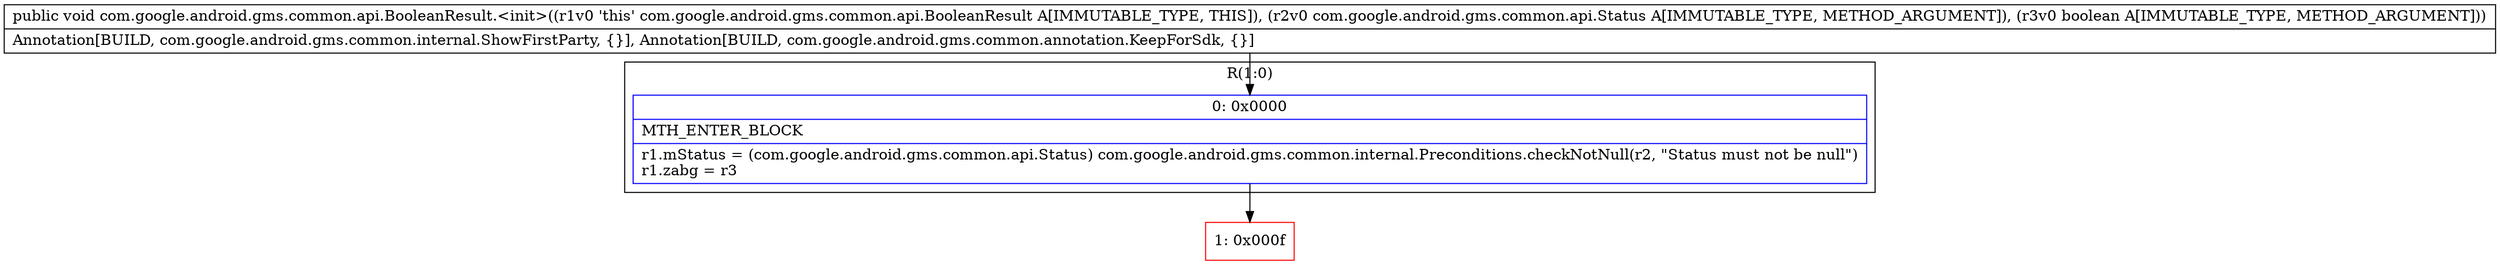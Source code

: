 digraph "CFG forcom.google.android.gms.common.api.BooleanResult.\<init\>(Lcom\/google\/android\/gms\/common\/api\/Status;Z)V" {
subgraph cluster_Region_1149995087 {
label = "R(1:0)";
node [shape=record,color=blue];
Node_0 [shape=record,label="{0\:\ 0x0000|MTH_ENTER_BLOCK\l|r1.mStatus = (com.google.android.gms.common.api.Status) com.google.android.gms.common.internal.Preconditions.checkNotNull(r2, \"Status must not be null\")\lr1.zabg = r3\l}"];
}
Node_1 [shape=record,color=red,label="{1\:\ 0x000f}"];
MethodNode[shape=record,label="{public void com.google.android.gms.common.api.BooleanResult.\<init\>((r1v0 'this' com.google.android.gms.common.api.BooleanResult A[IMMUTABLE_TYPE, THIS]), (r2v0 com.google.android.gms.common.api.Status A[IMMUTABLE_TYPE, METHOD_ARGUMENT]), (r3v0 boolean A[IMMUTABLE_TYPE, METHOD_ARGUMENT]))  | Annotation[BUILD, com.google.android.gms.common.internal.ShowFirstParty, \{\}], Annotation[BUILD, com.google.android.gms.common.annotation.KeepForSdk, \{\}]\l}"];
MethodNode -> Node_0;
Node_0 -> Node_1;
}

